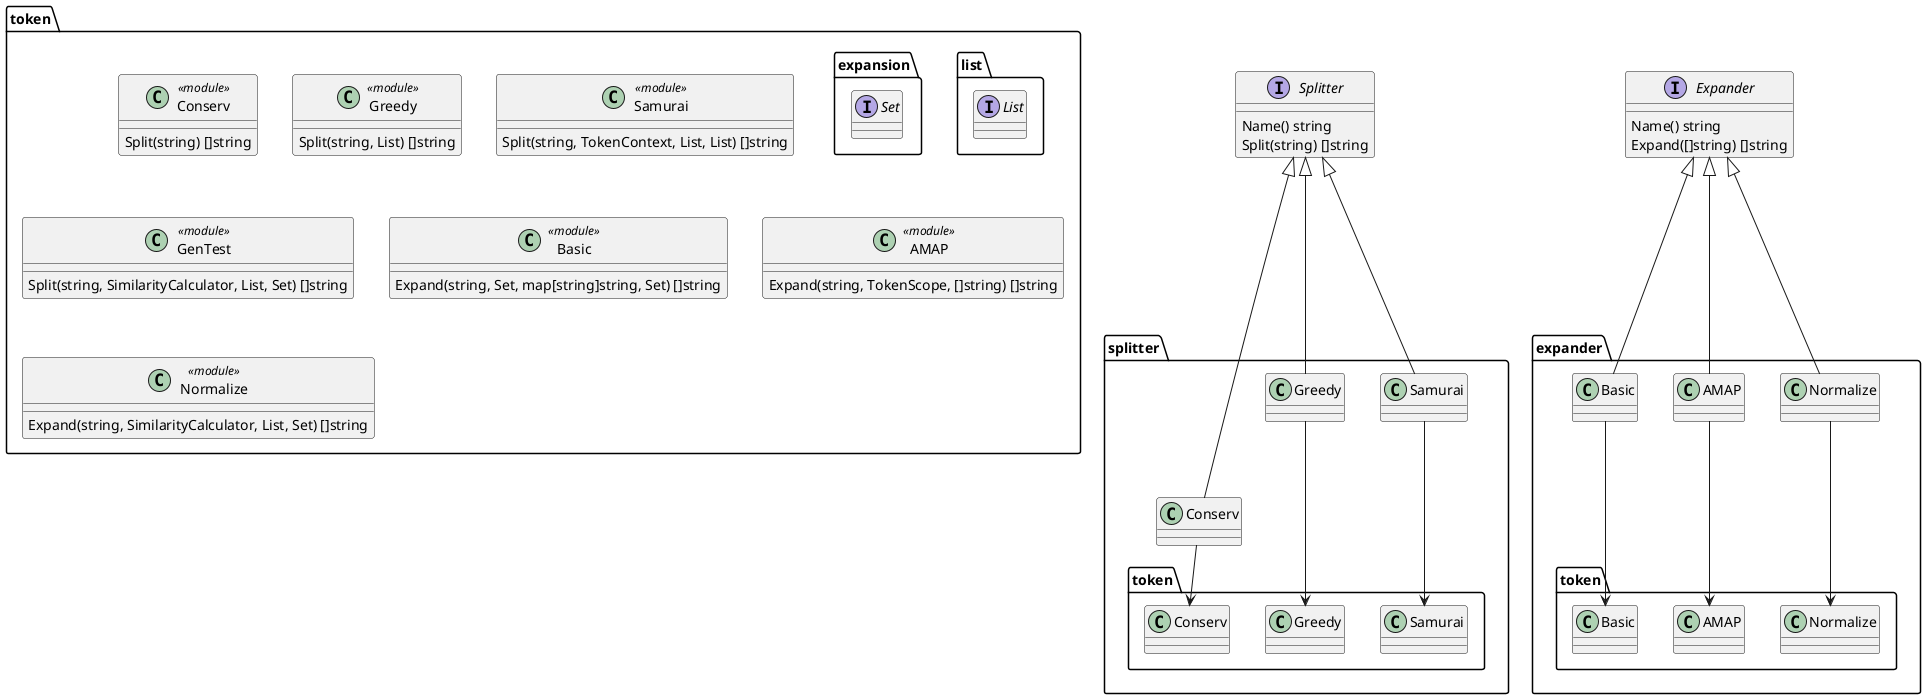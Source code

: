 @@startuml Pipeline Class Diagram

interface Splitter {
    Name() string
    Split(string) []string
}

package splitter {
    Splitter <|--- Conserv
    Splitter <|--- Greedy
    Splitter <|--- Samurai

    class Conserv
    Conserv --> token.Conserv

    class Greedy
    Greedy ---> token.Greedy

    class Samurai
    Samurai ---> token.Samurai
}

interface Expander {
    Name() string
    Expand([]string) []string
}

package expander {
    Expander <|--- Basic
    Expander <|--- AMAP
    Expander <|--- Normalize

    class Basic
    Basic ---> token.Basic

    class AMAP
    AMAP ---> token.AMAP

    class Normalize
    Normalize ---> token.Normalize
}

package token {
    class Conserv <<module>> {
        Split(string) []string
    }

    class Greedy <<module>> {
        Split(string, List) []string
    }

    class Samurai <<module>> {
        Split(string, TokenContext, List, List) []string
    }

    class GenTest <<module>> {
        Split(string, SimilarityCalculator, List, Set) []string
    }

    class Basic <<module>> {
        Expand(string, Set, map[string]string, Set) []string
    }

    class AMAP <<module>> {
        Expand(string, TokenScope, []string) []string
    }

    class Normalize <<module>> {
        Expand(string, SimilarityCalculator, List, Set) []string
    }
}

package token {
    package list {
        interface List {

        }
    }
    
    package expansion {
        interface Set {

        }
    }
}

@@enduml